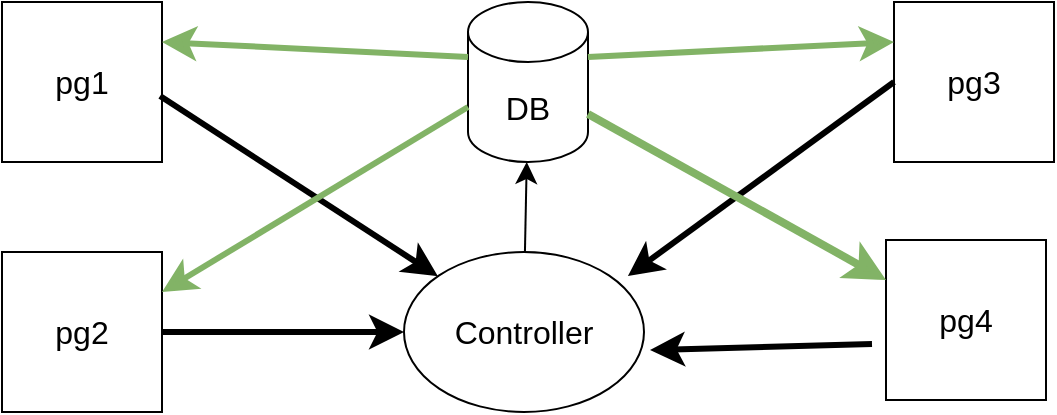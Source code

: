 <mxfile version="22.1.18" type="device" pages="2">
  <diagram name="MVC" id="6uV4CdO9TaGqWbdg8xYu">
    <mxGraphModel dx="6458" dy="820" grid="0" gridSize="10" guides="1" tooltips="1" connect="1" arrows="1" fold="1" page="0" pageScale="1" pageWidth="850" pageHeight="1100" math="0" shadow="0">
      <root>
        <mxCell id="0" />
        <mxCell id="1" parent="0" />
        <mxCell id="1peG2_772NP955prmbWt-12" value="" style="edgeStyle=none;curved=1;rounded=0;orthogonalLoop=1;jettySize=auto;html=1;fontSize=12;startSize=8;endSize=8;" parent="1" source="1peG2_772NP955prmbWt-2" target="1peG2_772NP955prmbWt-3" edge="1">
          <mxGeometry relative="1" as="geometry" />
        </mxCell>
        <mxCell id="1peG2_772NP955prmbWt-2" value="Controller" style="ellipse;whiteSpace=wrap;html=1;fontSize=16;" parent="1" vertex="1">
          <mxGeometry x="-4299" y="170" width="120" height="80" as="geometry" />
        </mxCell>
        <mxCell id="1peG2_772NP955prmbWt-3" value="DB" style="shape=cylinder3;whiteSpace=wrap;html=1;boundedLbl=1;backgroundOutline=1;size=15;fontSize=16;" parent="1" vertex="1">
          <mxGeometry x="-4267" y="45" width="60" height="80" as="geometry" />
        </mxCell>
        <mxCell id="1peG2_772NP955prmbWt-4" value="pg3" style="whiteSpace=wrap;html=1;aspect=fixed;fontSize=16;" parent="1" vertex="1">
          <mxGeometry x="-4054" y="45" width="80" height="80" as="geometry" />
        </mxCell>
        <mxCell id="1peG2_772NP955prmbWt-5" value="pg4" style="whiteSpace=wrap;html=1;aspect=fixed;fontSize=16;" parent="1" vertex="1">
          <mxGeometry x="-4058" y="164" width="80" height="80" as="geometry" />
        </mxCell>
        <mxCell id="1peG2_772NP955prmbWt-6" value="pg1" style="whiteSpace=wrap;html=1;aspect=fixed;fontSize=16;" parent="1" vertex="1">
          <mxGeometry x="-4500" y="45" width="80" height="80" as="geometry" />
        </mxCell>
        <mxCell id="1peG2_772NP955prmbWt-7" value="pg2" style="whiteSpace=wrap;html=1;aspect=fixed;fontSize=16;" parent="1" vertex="1">
          <mxGeometry x="-4500" y="170" width="80" height="80" as="geometry" />
        </mxCell>
        <mxCell id="1peG2_772NP955prmbWt-8" value="" style="endArrow=classic;html=1;rounded=0;fontSize=12;startSize=8;endSize=8;curved=1;exitX=0.988;exitY=0.588;exitDx=0;exitDy=0;exitPerimeter=0;strokeWidth=3;" parent="1" source="1peG2_772NP955prmbWt-6" target="1peG2_772NP955prmbWt-2" edge="1">
          <mxGeometry width="50" height="50" relative="1" as="geometry">
            <mxPoint x="-4400" y="92" as="sourcePoint" />
            <mxPoint x="-4350" y="42" as="targetPoint" />
          </mxGeometry>
        </mxCell>
        <mxCell id="1peG2_772NP955prmbWt-9" value="" style="endArrow=classic;html=1;rounded=0;fontSize=12;startSize=8;endSize=8;curved=1;exitX=1;exitY=0.5;exitDx=0;exitDy=0;entryX=0;entryY=0.5;entryDx=0;entryDy=0;strokeWidth=3;" parent="1" source="1peG2_772NP955prmbWt-7" target="1peG2_772NP955prmbWt-2" edge="1">
          <mxGeometry width="50" height="50" relative="1" as="geometry">
            <mxPoint x="-4408" y="211" as="sourcePoint" />
            <mxPoint x="-4269" y="301" as="targetPoint" />
          </mxGeometry>
        </mxCell>
        <mxCell id="1peG2_772NP955prmbWt-10" value="" style="endArrow=classic;html=1;rounded=0;fontSize=12;startSize=8;endSize=8;curved=1;exitX=0;exitY=0.5;exitDx=0;exitDy=0;entryX=0.933;entryY=0.15;entryDx=0;entryDy=0;entryPerimeter=0;strokeWidth=3;" parent="1" source="1peG2_772NP955prmbWt-4" target="1peG2_772NP955prmbWt-2" edge="1">
          <mxGeometry width="50" height="50" relative="1" as="geometry">
            <mxPoint x="-3907" y="383" as="sourcePoint" />
            <mxPoint x="-4075" y="404" as="targetPoint" />
          </mxGeometry>
        </mxCell>
        <mxCell id="1peG2_772NP955prmbWt-11" value="" style="endArrow=classic;html=1;rounded=0;fontSize=12;startSize=8;endSize=8;curved=1;entryX=1.025;entryY=0.613;entryDx=0;entryDy=0;entryPerimeter=0;strokeWidth=3;" parent="1" target="1peG2_772NP955prmbWt-2" edge="1">
          <mxGeometry width="50" height="50" relative="1" as="geometry">
            <mxPoint x="-4065" y="216" as="sourcePoint" />
            <mxPoint x="-4116" y="224" as="targetPoint" />
          </mxGeometry>
        </mxCell>
        <mxCell id="1peG2_772NP955prmbWt-14" value="" style="endArrow=classic;html=1;rounded=0;fontSize=12;startSize=8;endSize=8;curved=1;entryX=1;entryY=0.25;entryDx=0;entryDy=0;exitX=0;exitY=0;exitDx=0;exitDy=27.5;exitPerimeter=0;fillColor=#d5e8d4;strokeColor=#82b366;strokeWidth=3;" parent="1" source="1peG2_772NP955prmbWt-3" target="1peG2_772NP955prmbWt-6" edge="1">
          <mxGeometry width="50" height="50" relative="1" as="geometry">
            <mxPoint x="-3907" y="383" as="sourcePoint" />
            <mxPoint x="-3857" y="333" as="targetPoint" />
          </mxGeometry>
        </mxCell>
        <mxCell id="1peG2_772NP955prmbWt-15" value="" style="endArrow=classic;html=1;rounded=0;fontSize=12;startSize=8;endSize=8;curved=1;entryX=1;entryY=0.25;entryDx=0;entryDy=0;exitX=0;exitY=0;exitDx=0;exitDy=52.5;exitPerimeter=0;fillColor=#d5e8d4;strokeColor=#82b366;strokeWidth=3;" parent="1" source="1peG2_772NP955prmbWt-3" target="1peG2_772NP955prmbWt-7" edge="1">
          <mxGeometry width="50" height="50" relative="1" as="geometry">
            <mxPoint x="-4257" y="83" as="sourcePoint" />
            <mxPoint x="-4410" y="75" as="targetPoint" />
          </mxGeometry>
        </mxCell>
        <mxCell id="1peG2_772NP955prmbWt-16" value="" style="endArrow=classic;html=1;rounded=0;fontSize=12;startSize=8;endSize=8;curved=1;exitX=1;exitY=0;exitDx=0;exitDy=27.5;exitPerimeter=0;entryX=0;entryY=0.25;entryDx=0;entryDy=0;fillColor=#d5e8d4;strokeColor=#82b366;strokeWidth=3;" parent="1" source="1peG2_772NP955prmbWt-3" target="1peG2_772NP955prmbWt-4" edge="1">
          <mxGeometry width="50" height="50" relative="1" as="geometry">
            <mxPoint x="-3907" y="383" as="sourcePoint" />
            <mxPoint x="-3857" y="333" as="targetPoint" />
          </mxGeometry>
        </mxCell>
        <mxCell id="1peG2_772NP955prmbWt-17" value="" style="endArrow=classic;html=1;rounded=0;fontSize=12;startSize=8;endSize=8;curved=1;exitX=1;exitY=0;exitDx=0;exitDy=27.5;exitPerimeter=0;entryX=0;entryY=0.25;entryDx=0;entryDy=0;fillColor=#d5e8d4;strokeColor=#82b366;strokeWidth=4;" parent="1" target="1peG2_772NP955prmbWt-5" edge="1">
          <mxGeometry width="50" height="50" relative="1" as="geometry">
            <mxPoint x="-4207" y="101" as="sourcePoint" />
            <mxPoint x="-4054" y="93" as="targetPoint" />
          </mxGeometry>
        </mxCell>
      </root>
    </mxGraphModel>
  </diagram>
  <diagram id="FG5MMLfxdfUiBJVSxwLW" name="FOLDERS STRUCTURE">
    <mxGraphModel dx="5058" dy="820" grid="1" gridSize="10" guides="1" tooltips="1" connect="1" arrows="1" fold="1" page="1" pageScale="1" pageWidth="850" pageHeight="1100" math="0" shadow="0">
      <root>
        <mxCell id="0" />
        <mxCell id="1" parent="0" />
        <mxCell id="luyhuvE_ywFcKUfKgkOA-1" value="clone repo" style="whiteSpace=wrap;html=1;aspect=fixed;fontSize=16;" parent="1" vertex="1">
          <mxGeometry x="-3302" y="10" width="80" height="80" as="geometry" />
        </mxCell>
        <mxCell id="luyhuvE_ywFcKUfKgkOA-2" value="config folder" style="whiteSpace=wrap;html=1;aspect=fixed;fontSize=16;" parent="1" vertex="1">
          <mxGeometry x="-3302" y="250" width="80" height="80" as="geometry" />
        </mxCell>
        <mxCell id="luyhuvE_ywFcKUfKgkOA-3" value="db folder" style="whiteSpace=wrap;html=1;aspect=fixed;fontSize=16;" parent="1" vertex="1">
          <mxGeometry x="-3302" y="622" width="80" height="80" as="geometry" />
        </mxCell>
        <mxCell id="luyhuvE_ywFcKUfKgkOA-4" value="public" style="whiteSpace=wrap;html=1;aspect=fixed;fontSize=16;" parent="1" vertex="1">
          <mxGeometry x="-3302" y="1130" width="80" height="80" as="geometry" />
        </mxCell>
        <mxCell id="luyhuvE_ywFcKUfKgkOA-5" value="connection.js" style="rounded=0;whiteSpace=wrap;html=1;fontSize=16;" parent="1" vertex="1">
          <mxGeometry x="-3161" y="263.5" width="114" height="53" as="geometry" />
        </mxCell>
        <mxCell id="luyhuvE_ywFcKUfKgkOA-6" value="schema.sql" style="rounded=0;whiteSpace=wrap;html=1;fontSize=16;" parent="1" vertex="1">
          <mxGeometry x="-3170" y="638" width="120" height="60" as="geometry" />
        </mxCell>
        <mxCell id="luyhuvE_ywFcKUfKgkOA-7" value="" style="edgeStyle=none;curved=1;rounded=0;orthogonalLoop=1;jettySize=auto;html=1;fontSize=12;startSize=8;endSize=8;" parent="1" source="luyhuvE_ywFcKUfKgkOA-8" target="luyhuvE_ywFcKUfKgkOA-4" edge="1">
          <mxGeometry relative="1" as="geometry" />
        </mxCell>
        <mxCell id="luyhuvE_ywFcKUfKgkOA-8" value="models" style="whiteSpace=wrap;html=1;aspect=fixed;fontSize=16;" parent="1" vertex="1">
          <mxGeometry x="-3302" y="997" width="80" height="80" as="geometry" />
        </mxCell>
        <mxCell id="luyhuvE_ywFcKUfKgkOA-9" value="index.js,table1.js, table2.js, table3.js..." style="rounded=1;whiteSpace=wrap;html=1;fontSize=16;" parent="1" vertex="1">
          <mxGeometry x="-3181" y="1013" width="344" height="60" as="geometry" />
        </mxCell>
        <mxCell id="luyhuvE_ywFcKUfKgkOA-10" value="controllers" style="whiteSpace=wrap;html=1;aspect=fixed;fontSize=16;" parent="1" vertex="1">
          <mxGeometry x="-3302" y="381" width="80" height="80" as="geometry" />
        </mxCell>
        <mxCell id="luyhuvE_ywFcKUfKgkOA-11" value="index.js&lt;br&gt;homeroutes.js" style="rounded=1;whiteSpace=wrap;html=1;fontSize=16;" parent="1" vertex="1">
          <mxGeometry x="-3095" y="391" width="120" height="60" as="geometry" />
        </mxCell>
        <mxCell id="luyhuvE_ywFcKUfKgkOA-12" value="api" style="whiteSpace=wrap;html=1;aspect=fixed;fontSize=16;" parent="1" vertex="1">
          <mxGeometry x="-3091" y="476" width="80" height="80" as="geometry" />
        </mxCell>
        <mxCell id="luyhuvE_ywFcKUfKgkOA-13" value="index.js&lt;br&gt;userroutes.js" style="rounded=1;whiteSpace=wrap;html=1;fontSize=16;" parent="1" vertex="1">
          <mxGeometry x="-2931" y="486" width="120" height="60" as="geometry" />
        </mxCell>
        <mxCell id="luyhuvE_ywFcKUfKgkOA-14" value="js" style="whiteSpace=wrap;html=1;aspect=fixed;fontSize=16;" parent="1" vertex="1">
          <mxGeometry x="-3082" y="1255" width="80" height="80" as="geometry" />
        </mxCell>
        <mxCell id="luyhuvE_ywFcKUfKgkOA-15" value="css" style="whiteSpace=wrap;html=1;aspect=fixed;fontSize=16;" parent="1" vertex="1">
          <mxGeometry x="-3077" y="1137" width="80" height="80" as="geometry" />
        </mxCell>
        <mxCell id="luyhuvE_ywFcKUfKgkOA-16" value="images" style="whiteSpace=wrap;html=1;aspect=fixed;fontSize=16;" parent="1" vertex="1">
          <mxGeometry x="-3082" y="1366" width="80" height="80" as="geometry" />
        </mxCell>
        <mxCell id="luyhuvE_ywFcKUfKgkOA-17" value="style.css" style="rounded=0;whiteSpace=wrap;html=1;fontSize=16;" parent="1" vertex="1">
          <mxGeometry x="-2877" y="1157" width="120" height="60" as="geometry" />
        </mxCell>
        <mxCell id="luyhuvE_ywFcKUfKgkOA-18" value="login, logout, etc" style="rounded=0;whiteSpace=wrap;html=1;fontSize=16;" parent="1" vertex="1">
          <mxGeometry x="-2907.5" y="1727" width="247" height="60" as="geometry" />
        </mxCell>
        <mxCell id="luyhuvE_ywFcKUfKgkOA-19" value="bunch of images" style="rounded=0;whiteSpace=wrap;html=1;fontSize=16;" parent="1" vertex="1">
          <mxGeometry x="-2925" y="1379" width="250" height="60" as="geometry" />
        </mxCell>
        <mxCell id="luyhuvE_ywFcKUfKgkOA-20" value="routes" style="whiteSpace=wrap;html=1;aspect=fixed;fontSize=16;" parent="1" vertex="1">
          <mxGeometry x="-3302" y="1485" width="80" height="80" as="geometry" />
        </mxCell>
        <mxCell id="luyhuvE_ywFcKUfKgkOA-21" value="api" style="whiteSpace=wrap;html=1;aspect=fixed;fontSize=16;" parent="1" vertex="1">
          <mxGeometry x="-3061" y="1485" width="80" height="80" as="geometry" />
        </mxCell>
        <mxCell id="luyhuvE_ywFcKUfKgkOA-22" value="authenti&lt;br&gt;cation" style="whiteSpace=wrap;html=1;aspect=fixed;fontSize=16;" parent="1" vertex="1">
          <mxGeometry x="-3061" y="1618" width="80" height="80" as="geometry" />
        </mxCell>
        <mxCell id="luyhuvE_ywFcKUfKgkOA-23" value="index.js" style="rounded=0;whiteSpace=wrap;html=1;fontSize=16;" parent="1" vertex="1">
          <mxGeometry x="-3061" y="1729" width="108" height="60" as="geometry" />
        </mxCell>
        <mxCell id="luyhuvE_ywFcKUfKgkOA-24" value="index, roue1, route2" style="rounded=0;whiteSpace=wrap;html=1;fontSize=16;" parent="1" vertex="1">
          <mxGeometry x="-2910.5" y="1491" width="250" height="60" as="geometry" />
        </mxCell>
        <mxCell id="luyhuvE_ywFcKUfKgkOA-25" value="index, a1,a2" style="rounded=0;whiteSpace=wrap;html=1;fontSize=16;" parent="1" vertex="1">
          <mxGeometry x="-2904" y="1631" width="250" height="60" as="geometry" />
        </mxCell>
        <mxCell id="luyhuvE_ywFcKUfKgkOA-26" value="utils" style="whiteSpace=wrap;html=1;aspect=fixed;fontSize=16;" parent="1" vertex="1">
          <mxGeometry x="-3302" y="1848" width="80" height="80" as="geometry" />
        </mxCell>
        <mxCell id="luyhuvE_ywFcKUfKgkOA-27" value="authentication, helpers, etc" style="rounded=0;whiteSpace=wrap;html=1;fontSize=16;" parent="1" vertex="1">
          <mxGeometry x="-3167" y="1858" width="250" height="60" as="geometry" />
        </mxCell>
        <mxCell id="luyhuvE_ywFcKUfKgkOA-28" value="views" style="whiteSpace=wrap;html=1;aspect=fixed;fontSize=16;" parent="1" vertex="1">
          <mxGeometry x="-3302" y="1974" width="80" height="80" as="geometry" />
        </mxCell>
        <mxCell id="luyhuvE_ywFcKUfKgkOA-29" value="layout" style="whiteSpace=wrap;html=1;aspect=fixed;fontSize=16;" parent="1" vertex="1">
          <mxGeometry x="-3057" y="1974" width="80" height="80" as="geometry" />
        </mxCell>
        <mxCell id="luyhuvE_ywFcKUfKgkOA-30" value="partials" style="whiteSpace=wrap;html=1;aspect=fixed;fontSize=16;" parent="1" vertex="1">
          <mxGeometry x="-3055" y="2087" width="80" height="80" as="geometry" />
        </mxCell>
        <mxCell id="luyhuvE_ywFcKUfKgkOA-31" value="handlebars" style="rounded=0;whiteSpace=wrap;html=1;fontSize=16;" parent="1" vertex="1">
          <mxGeometry x="-3057" y="2210" width="250" height="60" as="geometry" />
        </mxCell>
        <mxCell id="luyhuvE_ywFcKUfKgkOA-32" value="gitignore" style="rounded=1;whiteSpace=wrap;html=1;fontSize=16;" parent="1" vertex="1">
          <mxGeometry x="-3314" y="2312" width="120" height="60" as="geometry" />
        </mxCell>
        <mxCell id="luyhuvE_ywFcKUfKgkOA-33" value="dotenvi" style="rounded=1;whiteSpace=wrap;html=1;fontSize=16;" parent="1" vertex="1">
          <mxGeometry x="-3314" y="2428" width="120" height="60" as="geometry" />
        </mxCell>
        <mxCell id="luyhuvE_ywFcKUfKgkOA-34" value="license" style="rounded=1;whiteSpace=wrap;html=1;fontSize=16;" parent="1" vertex="1">
          <mxGeometry x="-3314" y="2542" width="120" height="60" as="geometry" />
        </mxCell>
        <mxCell id="luyhuvE_ywFcKUfKgkOA-35" value="package-lock" style="rounded=1;whiteSpace=wrap;html=1;fontSize=16;" parent="1" vertex="1">
          <mxGeometry x="-3314" y="2655" width="120" height="60" as="geometry" />
        </mxCell>
        <mxCell id="luyhuvE_ywFcKUfKgkOA-36" value="package.json" style="rounded=1;whiteSpace=wrap;html=1;fontSize=16;" parent="1" vertex="1">
          <mxGeometry x="-3314" y="2775" width="120" height="60" as="geometry" />
        </mxCell>
        <mxCell id="luyhuvE_ywFcKUfKgkOA-37" value="readme" style="rounded=1;whiteSpace=wrap;html=1;fontSize=16;" parent="1" vertex="1">
          <mxGeometry x="-3314" y="2892" width="120" height="60" as="geometry" />
        </mxCell>
        <mxCell id="luyhuvE_ywFcKUfKgkOA-38" value="npm install, bcrypt, dotenv, express, express handlebars,mysql2, sequelize, nodemon, express-session, &lt;br&gt;connect-session" style="rounded=0;whiteSpace=wrap;html=1;fontSize=16;" parent="1" vertex="1">
          <mxGeometry x="-3159" y="136" width="767" height="60" as="geometry" />
        </mxCell>
        <mxCell id="luyhuvE_ywFcKUfKgkOA-41" value="" style="endArrow=classic;html=1;rounded=0;fontSize=12;startSize=8;endSize=8;curved=1;entryX=0.5;entryY=0;entryDx=0;entryDy=0;exitX=0.5;exitY=1;exitDx=0;exitDy=0;" parent="1" source="luyhuvE_ywFcKUfKgkOA-2" target="luyhuvE_ywFcKUfKgkOA-10" edge="1">
          <mxGeometry width="50" height="50" relative="1" as="geometry">
            <mxPoint x="-3267" y="351" as="sourcePoint" />
            <mxPoint x="-3217" y="301" as="targetPoint" />
          </mxGeometry>
        </mxCell>
        <mxCell id="luyhuvE_ywFcKUfKgkOA-42" value="" style="endArrow=classic;html=1;rounded=0;fontSize=12;startSize=8;endSize=8;curved=1;entryX=0.5;entryY=0;entryDx=0;entryDy=0;exitX=0.5;exitY=1;exitDx=0;exitDy=0;" parent="1" source="luyhuvE_ywFcKUfKgkOA-10" target="luyhuvE_ywFcKUfKgkOA-3" edge="1">
          <mxGeometry width="50" height="50" relative="1" as="geometry">
            <mxPoint x="-3267" y="493" as="sourcePoint" />
            <mxPoint x="-3267" y="544" as="targetPoint" />
          </mxGeometry>
        </mxCell>
        <mxCell id="luyhuvE_ywFcKUfKgkOA-43" value="" style="endArrow=classic;html=1;rounded=0;fontSize=12;startSize=8;endSize=8;curved=1;exitX=0.5;exitY=1;exitDx=0;exitDy=0;entryX=0.5;entryY=0;entryDx=0;entryDy=0;" parent="1" source="luyhuvE_ywFcKUfKgkOA-8" target="luyhuvE_ywFcKUfKgkOA-4" edge="1">
          <mxGeometry width="50" height="50" relative="1" as="geometry">
            <mxPoint x="-3262" y="1082" as="sourcePoint" />
            <mxPoint x="-3262.5" y="1137" as="targetPoint" />
          </mxGeometry>
        </mxCell>
        <mxCell id="luyhuvE_ywFcKUfKgkOA-44" value="" style="endArrow=classic;html=1;rounded=0;fontSize=12;startSize=8;endSize=8;curved=1;exitX=0.5;exitY=1;exitDx=0;exitDy=0;entryX=0.5;entryY=0;entryDx=0;entryDy=0;" parent="1" source="luyhuvE_ywFcKUfKgkOA-4" target="luyhuvE_ywFcKUfKgkOA-20" edge="1">
          <mxGeometry width="50" height="50" relative="1" as="geometry">
            <mxPoint x="-3242" y="953" as="sourcePoint" />
            <mxPoint x="-3242" y="1017" as="targetPoint" />
          </mxGeometry>
        </mxCell>
        <mxCell id="luyhuvE_ywFcKUfKgkOA-45" value="" style="endArrow=classic;html=1;rounded=0;fontSize=12;startSize=8;endSize=8;curved=1;exitX=0.5;exitY=1;exitDx=0;exitDy=0;entryX=0.5;entryY=0;entryDx=0;entryDy=0;" parent="1" source="luyhuvE_ywFcKUfKgkOA-20" target="luyhuvE_ywFcKUfKgkOA-26" edge="1">
          <mxGeometry width="50" height="50" relative="1" as="geometry">
            <mxPoint x="-3268" y="1573" as="sourcePoint" />
            <mxPoint x="-3268" y="1848" as="targetPoint" />
          </mxGeometry>
        </mxCell>
        <mxCell id="luyhuvE_ywFcKUfKgkOA-46" value="" style="endArrow=classic;html=1;rounded=0;fontSize=12;startSize=8;endSize=8;curved=1;exitX=0.5;exitY=1;exitDx=0;exitDy=0;entryX=0.5;entryY=0;entryDx=0;entryDy=0;" parent="1" source="luyhuvE_ywFcKUfKgkOA-26" target="luyhuvE_ywFcKUfKgkOA-28" edge="1">
          <mxGeometry width="50" height="50" relative="1" as="geometry">
            <mxPoint x="-3254" y="1947" as="sourcePoint" />
            <mxPoint x="-3204" y="1897" as="targetPoint" />
          </mxGeometry>
        </mxCell>
        <mxCell id="luyhuvE_ywFcKUfKgkOA-47" value="" style="endArrow=classic;html=1;rounded=0;fontSize=12;startSize=8;endSize=8;curved=1;entryX=0.45;entryY=0.033;entryDx=0;entryDy=0;exitX=0.5;exitY=1;exitDx=0;exitDy=0;entryPerimeter=0;" parent="1" source="luyhuvE_ywFcKUfKgkOA-28" target="luyhuvE_ywFcKUfKgkOA-32" edge="1">
          <mxGeometry width="50" height="50" relative="1" as="geometry">
            <mxPoint x="-3262" y="2090" as="sourcePoint" />
            <mxPoint x="-3262.5" y="2136" as="targetPoint" />
          </mxGeometry>
        </mxCell>
        <mxCell id="luyhuvE_ywFcKUfKgkOA-48" value="" style="endArrow=classic;html=1;rounded=0;fontSize=12;startSize=8;endSize=8;curved=1;entryX=0.5;entryY=0;entryDx=0;entryDy=0;exitX=0.5;exitY=1;exitDx=0;exitDy=0;" parent="1" source="luyhuvE_ywFcKUfKgkOA-32" target="luyhuvE_ywFcKUfKgkOA-33" edge="1">
          <mxGeometry width="50" height="50" relative="1" as="geometry">
            <mxPoint x="-3257" y="2399" as="sourcePoint" />
            <mxPoint x="-3254.5" y="2424" as="targetPoint" />
          </mxGeometry>
        </mxCell>
        <mxCell id="luyhuvE_ywFcKUfKgkOA-49" value="" style="endArrow=classic;html=1;rounded=0;fontSize=12;startSize=8;endSize=8;curved=1;entryX=0.5;entryY=0;entryDx=0;entryDy=0;exitX=0.5;exitY=1;exitDx=0;exitDy=0;" parent="1" source="luyhuvE_ywFcKUfKgkOA-33" target="luyhuvE_ywFcKUfKgkOA-34" edge="1">
          <mxGeometry width="50" height="50" relative="1" as="geometry">
            <mxPoint x="-3254.5" y="2498" as="sourcePoint" />
            <mxPoint x="-3254.5" y="2548" as="targetPoint" />
          </mxGeometry>
        </mxCell>
        <mxCell id="luyhuvE_ywFcKUfKgkOA-50" value="" style="endArrow=classic;html=1;rounded=0;fontSize=12;startSize=8;endSize=8;curved=1;exitX=0.5;exitY=1;exitDx=0;exitDy=0;" parent="1" source="luyhuvE_ywFcKUfKgkOA-34" target="luyhuvE_ywFcKUfKgkOA-35" edge="1">
          <mxGeometry width="50" height="50" relative="1" as="geometry">
            <mxPoint x="-3246.5" y="2645" as="sourcePoint" />
            <mxPoint x="-3246.5" y="2691" as="targetPoint" />
          </mxGeometry>
        </mxCell>
        <mxCell id="luyhuvE_ywFcKUfKgkOA-51" value="" style="endArrow=classic;html=1;rounded=0;fontSize=12;startSize=8;endSize=8;curved=1;exitX=0.5;exitY=1;exitDx=0;exitDy=0;entryX=0.5;entryY=0;entryDx=0;entryDy=0;" parent="1" source="luyhuvE_ywFcKUfKgkOA-35" target="luyhuvE_ywFcKUfKgkOA-36" edge="1">
          <mxGeometry width="50" height="50" relative="1" as="geometry">
            <mxPoint x="-3243" y="2911" as="sourcePoint" />
            <mxPoint x="-3243" y="2957" as="targetPoint" />
          </mxGeometry>
        </mxCell>
        <mxCell id="luyhuvE_ywFcKUfKgkOA-52" value="" style="endArrow=classic;html=1;rounded=0;fontSize=12;startSize=8;endSize=8;curved=1;exitX=0.5;exitY=1;exitDx=0;exitDy=0;" parent="1" source="luyhuvE_ywFcKUfKgkOA-36" target="luyhuvE_ywFcKUfKgkOA-37" edge="1">
          <mxGeometry width="50" height="50" relative="1" as="geometry">
            <mxPoint x="-3241.5" y="3017" as="sourcePoint" />
            <mxPoint x="-3241.5" y="3063" as="targetPoint" />
          </mxGeometry>
        </mxCell>
        <mxCell id="luyhuvE_ywFcKUfKgkOA-53" value="" style="endArrow=classic;html=1;rounded=0;fontSize=12;startSize=8;endSize=8;curved=1;exitX=0.5;exitY=1;exitDx=0;exitDy=0;entryX=0.5;entryY=0;entryDx=0;entryDy=0;" parent="1" source="luyhuvE_ywFcKUfKgkOA-37" target="luyhuvE_ywFcKUfKgkOA-54" edge="1">
          <mxGeometry width="50" height="50" relative="1" as="geometry">
            <mxPoint x="-3254" y="3019" as="sourcePoint" />
            <mxPoint x="-3246.5" y="3161" as="targetPoint" />
          </mxGeometry>
        </mxCell>
        <mxCell id="luyhuvE_ywFcKUfKgkOA-54" value="server.js" style="rounded=1;whiteSpace=wrap;html=1;fontSize=16;" parent="1" vertex="1">
          <mxGeometry x="-3314" y="3012" width="120" height="60" as="geometry" />
        </mxCell>
        <mxCell id="luyhuvE_ywFcKUfKgkOA-55" value="" style="endArrow=classic;html=1;rounded=0;fontSize=12;startSize=8;endSize=8;curved=1;exitX=1;exitY=0.588;exitDx=0;exitDy=0;exitPerimeter=0;entryX=0;entryY=0.5;entryDx=0;entryDy=0;" parent="1" source="luyhuvE_ywFcKUfKgkOA-4" target="luyhuvE_ywFcKUfKgkOA-15" edge="1">
          <mxGeometry width="50" height="50" relative="1" as="geometry">
            <mxPoint x="-3214" y="1183" as="sourcePoint" />
            <mxPoint x="-3164" y="1133" as="targetPoint" />
          </mxGeometry>
        </mxCell>
        <mxCell id="luyhuvE_ywFcKUfKgkOA-56" value="" style="endArrow=classic;html=1;rounded=0;fontSize=12;startSize=8;endSize=8;curved=1;exitX=1;exitY=0.5;exitDx=0;exitDy=0;entryX=0;entryY=0.5;entryDx=0;entryDy=0;" parent="1" source="luyhuvE_ywFcKUfKgkOA-20" target="luyhuvE_ywFcKUfKgkOA-21" edge="1">
          <mxGeometry width="50" height="50" relative="1" as="geometry">
            <mxPoint x="-2997" y="1373" as="sourcePoint" />
            <mxPoint x="-2947" y="1323" as="targetPoint" />
          </mxGeometry>
        </mxCell>
        <mxCell id="luyhuvE_ywFcKUfKgkOA-57" value="" style="endArrow=classic;html=1;rounded=0;fontSize=12;startSize=8;endSize=8;curved=1;exitX=1;exitY=0.5;exitDx=0;exitDy=0;entryX=0;entryY=0.5;entryDx=0;entryDy=0;" parent="1" source="luyhuvE_ywFcKUfKgkOA-26" target="luyhuvE_ywFcKUfKgkOA-27" edge="1">
          <mxGeometry width="50" height="50" relative="1" as="geometry">
            <mxPoint x="-2997" y="1773" as="sourcePoint" />
            <mxPoint x="-2947" y="1723" as="targetPoint" />
          </mxGeometry>
        </mxCell>
        <mxCell id="luyhuvE_ywFcKUfKgkOA-58" value="" style="endArrow=classic;html=1;rounded=0;fontSize=12;startSize=8;endSize=8;curved=1;exitX=1;exitY=0.5;exitDx=0;exitDy=0;" parent="1" source="luyhuvE_ywFcKUfKgkOA-28" target="luyhuvE_ywFcKUfKgkOA-29" edge="1">
          <mxGeometry width="50" height="50" relative="1" as="geometry">
            <mxPoint x="-2997" y="1773" as="sourcePoint" />
            <mxPoint x="-2947" y="1723" as="targetPoint" />
          </mxGeometry>
        </mxCell>
        <mxCell id="luyhuvE_ywFcKUfKgkOA-59" value="" style="endArrow=classic;html=1;rounded=0;fontSize=12;startSize=8;endSize=8;curved=1;exitX=1;exitY=0.588;exitDx=0;exitDy=0;exitPerimeter=0;entryX=0;entryY=0.5;entryDx=0;entryDy=0;" parent="1" source="luyhuvE_ywFcKUfKgkOA-8" target="luyhuvE_ywFcKUfKgkOA-9" edge="1">
          <mxGeometry width="50" height="50" relative="1" as="geometry">
            <mxPoint x="-2997" y="1173" as="sourcePoint" />
            <mxPoint x="-2947" y="1123" as="targetPoint" />
          </mxGeometry>
        </mxCell>
        <mxCell id="luyhuvE_ywFcKUfKgkOA-60" value="" style="endArrow=classic;html=1;rounded=0;fontSize=12;startSize=8;endSize=8;curved=1;exitX=0.988;exitY=0.588;exitDx=0;exitDy=0;exitPerimeter=0;entryX=0;entryY=0.5;entryDx=0;entryDy=0;" parent="1" source="luyhuvE_ywFcKUfKgkOA-3" target="luyhuvE_ywFcKUfKgkOA-6" edge="1">
          <mxGeometry width="50" height="50" relative="1" as="geometry">
            <mxPoint x="-3192" y="742" as="sourcePoint" />
            <mxPoint x="-3142" y="692" as="targetPoint" />
          </mxGeometry>
        </mxCell>
        <mxCell id="luyhuvE_ywFcKUfKgkOA-61" value="" style="endArrow=classic;html=1;rounded=0;fontSize=12;startSize=8;endSize=8;curved=1;exitX=1;exitY=0.5;exitDx=0;exitDy=0;entryX=0;entryY=0.5;entryDx=0;entryDy=0;" parent="1" source="luyhuvE_ywFcKUfKgkOA-10" target="luyhuvE_ywFcKUfKgkOA-11" edge="1">
          <mxGeometry width="50" height="50" relative="1" as="geometry">
            <mxPoint x="-3212" y="421" as="sourcePoint" />
            <mxPoint x="-3162" y="371" as="targetPoint" />
          </mxGeometry>
        </mxCell>
        <mxCell id="luyhuvE_ywFcKUfKgkOA-62" value="" style="endArrow=classic;html=1;rounded=0;fontSize=12;startSize=8;endSize=8;curved=1;exitX=1;exitY=0.5;exitDx=0;exitDy=0;entryX=0;entryY=0.5;entryDx=0;entryDy=0;" parent="1" source="luyhuvE_ywFcKUfKgkOA-2" target="luyhuvE_ywFcKUfKgkOA-5" edge="1">
          <mxGeometry width="50" height="50" relative="1" as="geometry">
            <mxPoint x="-3211" y="300" as="sourcePoint" />
            <mxPoint x="-3161" y="250" as="targetPoint" />
          </mxGeometry>
        </mxCell>
        <mxCell id="luyhuvE_ywFcKUfKgkOA-63" value="" style="endArrow=classic;html=1;rounded=0;fontSize=12;startSize=8;endSize=8;curved=1;exitX=1;exitY=0.5;exitDx=0;exitDy=0;" parent="1" source="luyhuvE_ywFcKUfKgkOA-64" target="luyhuvE_ywFcKUfKgkOA-38" edge="1">
          <mxGeometry width="50" height="50" relative="1" as="geometry">
            <mxPoint x="-3222" y="163" as="sourcePoint" />
            <mxPoint x="-3164" y="119" as="targetPoint" />
          </mxGeometry>
        </mxCell>
        <mxCell id="luyhuvE_ywFcKUfKgkOA-64" value="install&lt;br&gt;libraries" style="ellipse;whiteSpace=wrap;html=1;aspect=fixed;fontSize=16;" parent="1" vertex="1">
          <mxGeometry x="-3302" y="124" width="80" height="80" as="geometry" />
        </mxCell>
        <mxCell id="luyhuvE_ywFcKUfKgkOA-65" value="" style="endArrow=classic;html=1;rounded=0;fontSize=12;startSize=8;endSize=8;curved=1;exitX=0.5;exitY=1;exitDx=0;exitDy=0;entryX=0.5;entryY=0;entryDx=0;entryDy=0;" parent="1" source="luyhuvE_ywFcKUfKgkOA-1" target="luyhuvE_ywFcKUfKgkOA-64" edge="1">
          <mxGeometry width="50" height="50" relative="1" as="geometry">
            <mxPoint x="-3196" y="85" as="sourcePoint" />
            <mxPoint x="-3146" y="35" as="targetPoint" />
          </mxGeometry>
        </mxCell>
        <mxCell id="luyhuvE_ywFcKUfKgkOA-66" value="" style="endArrow=classic;html=1;rounded=0;fontSize=12;startSize=8;endSize=8;curved=1;exitX=0.5;exitY=1;exitDx=0;exitDy=0;entryX=0.5;entryY=0;entryDx=0;entryDy=0;" parent="1" source="luyhuvE_ywFcKUfKgkOA-64" target="luyhuvE_ywFcKUfKgkOA-2" edge="1">
          <mxGeometry width="50" height="50" relative="1" as="geometry">
            <mxPoint x="-3195" y="235" as="sourcePoint" />
            <mxPoint x="-3145" y="185" as="targetPoint" />
          </mxGeometry>
        </mxCell>
        <mxCell id="luyhuvE_ywFcKUfKgkOA-67" value="seeds" style="whiteSpace=wrap;html=1;aspect=fixed;" parent="1" vertex="1">
          <mxGeometry x="-3302" y="791" width="80" height="80" as="geometry" />
        </mxCell>
        <mxCell id="luyhuvE_ywFcKUfKgkOA-68" value="index.js" style="rounded=0;whiteSpace=wrap;html=1;fontSize=16;" parent="1" vertex="1">
          <mxGeometry x="-2880" y="1263" width="120" height="60" as="geometry" />
        </mxCell>
        <mxCell id="luyhuvE_ywFcKUfKgkOA-69" value="index.js,table1.js, table2.js, table3.js..." style="rounded=1;whiteSpace=wrap;html=1;fontSize=16;" parent="1" vertex="1">
          <mxGeometry x="-3167" y="801" width="344" height="60" as="geometry" />
        </mxCell>
        <mxCell id="luyhuvE_ywFcKUfKgkOA-70" value="" style="endArrow=classic;html=1;rounded=0;fontSize=12;startSize=8;endSize=8;curved=1;exitX=1;exitY=0.5;exitDx=0;exitDy=0;entryX=0;entryY=0.5;entryDx=0;entryDy=0;" parent="1" source="luyhuvE_ywFcKUfKgkOA-67" target="luyhuvE_ywFcKUfKgkOA-69" edge="1">
          <mxGeometry width="50" height="50" relative="1" as="geometry">
            <mxPoint x="-3212" y="1054" as="sourcePoint" />
            <mxPoint x="-3171" y="1053" as="targetPoint" />
          </mxGeometry>
        </mxCell>
        <mxCell id="luyhuvE_ywFcKUfKgkOA-71" value="" style="endArrow=classic;html=1;rounded=0;exitX=0.5;exitY=1;exitDx=0;exitDy=0;entryX=0.5;entryY=0;entryDx=0;entryDy=0;" parent="1" source="luyhuvE_ywFcKUfKgkOA-3" target="luyhuvE_ywFcKUfKgkOA-67" edge="1">
          <mxGeometry width="50" height="50" relative="1" as="geometry">
            <mxPoint x="-3212" y="749" as="sourcePoint" />
            <mxPoint x="-3162" y="699" as="targetPoint" />
          </mxGeometry>
        </mxCell>
        <mxCell id="luyhuvE_ywFcKUfKgkOA-72" value="" style="endArrow=classic;html=1;rounded=0;exitX=0.5;exitY=1;exitDx=0;exitDy=0;entryX=0.5;entryY=0;entryDx=0;entryDy=0;" parent="1" source="luyhuvE_ywFcKUfKgkOA-67" target="luyhuvE_ywFcKUfKgkOA-8" edge="1">
          <mxGeometry width="50" height="50" relative="1" as="geometry">
            <mxPoint x="-3218" y="939" as="sourcePoint" />
            <mxPoint x="-3168" y="889" as="targetPoint" />
          </mxGeometry>
        </mxCell>
        <mxCell id="luyhuvE_ywFcKUfKgkOA-73" value="" style="endArrow=classic;html=1;rounded=0;" parent="1" target="luyhuvE_ywFcKUfKgkOA-17" edge="1">
          <mxGeometry width="50" height="50" relative="1" as="geometry">
            <mxPoint x="-2998" y="1189" as="sourcePoint" />
            <mxPoint x="-2948" y="1139" as="targetPoint" />
          </mxGeometry>
        </mxCell>
        <mxCell id="luyhuvE_ywFcKUfKgkOA-74" value="" style="endArrow=classic;html=1;rounded=0;exitX=1;exitY=0.5;exitDx=0;exitDy=0;entryX=0;entryY=0.5;entryDx=0;entryDy=0;" parent="1" source="luyhuvE_ywFcKUfKgkOA-14" target="luyhuvE_ywFcKUfKgkOA-68" edge="1">
          <mxGeometry width="50" height="50" relative="1" as="geometry">
            <mxPoint x="-2979" y="1300" as="sourcePoint" />
            <mxPoint x="-2929" y="1250" as="targetPoint" />
          </mxGeometry>
        </mxCell>
        <mxCell id="luyhuvE_ywFcKUfKgkOA-75" value="" style="endArrow=classic;html=1;rounded=0;exitX=1;exitY=0.5;exitDx=0;exitDy=0;entryX=0;entryY=0.5;entryDx=0;entryDy=0;" parent="1" source="luyhuvE_ywFcKUfKgkOA-16" target="luyhuvE_ywFcKUfKgkOA-19" edge="1">
          <mxGeometry width="50" height="50" relative="1" as="geometry">
            <mxPoint x="-2999" y="1423" as="sourcePoint" />
            <mxPoint x="-2949" y="1373" as="targetPoint" />
          </mxGeometry>
        </mxCell>
        <mxCell id="luyhuvE_ywFcKUfKgkOA-76" value="" style="edgeStyle=elbowEdgeStyle;elbow=vertical;endArrow=classic;html=1;curved=0;rounded=0;endSize=8;startSize=8;exitX=0.75;exitY=1;exitDx=0;exitDy=0;" parent="1" source="luyhuvE_ywFcKUfKgkOA-4" edge="1">
          <mxGeometry width="50" height="50" relative="1" as="geometry">
            <mxPoint x="-2987" y="1440" as="sourcePoint" />
            <mxPoint x="-3185" y="1400" as="targetPoint" />
            <Array as="points">
              <mxPoint x="-3217" y="1280" />
            </Array>
          </mxGeometry>
        </mxCell>
        <mxCell id="luyhuvE_ywFcKUfKgkOA-77" value="" style="endArrow=classic;html=1;rounded=0;entryX=0.025;entryY=0.425;entryDx=0;entryDy=0;entryPerimeter=0;" parent="1" target="luyhuvE_ywFcKUfKgkOA-16" edge="1">
          <mxGeometry width="50" height="50" relative="1" as="geometry">
            <mxPoint x="-3186" y="1400" as="sourcePoint" />
            <mxPoint x="-3133" y="1367" as="targetPoint" />
          </mxGeometry>
        </mxCell>
        <mxCell id="luyhuvE_ywFcKUfKgkOA-78" value="" style="edgeStyle=elbowEdgeStyle;elbow=vertical;endArrow=classic;html=1;curved=0;rounded=0;endSize=8;startSize=8;exitX=1;exitY=0.5;exitDx=0;exitDy=0;" parent="1" source="luyhuvE_ywFcKUfKgkOA-4" edge="1">
          <mxGeometry width="50" height="50" relative="1" as="geometry">
            <mxPoint x="-2987" y="1440" as="sourcePoint" />
            <mxPoint x="-3153" y="1293" as="targetPoint" />
            <Array as="points">
              <mxPoint x="-3147" y="1198" />
            </Array>
          </mxGeometry>
        </mxCell>
        <mxCell id="luyhuvE_ywFcKUfKgkOA-79" value="" style="endArrow=classic;html=1;rounded=0;entryX=0;entryY=0.5;entryDx=0;entryDy=0;" parent="1" target="luyhuvE_ywFcKUfKgkOA-14" edge="1">
          <mxGeometry width="50" height="50" relative="1" as="geometry">
            <mxPoint x="-3152" y="1295" as="sourcePoint" />
            <mxPoint x="-3090" y="1244" as="targetPoint" />
          </mxGeometry>
        </mxCell>
        <mxCell id="luyhuvE_ywFcKUfKgkOA-80" value="" style="edgeStyle=elbowEdgeStyle;elbow=vertical;endArrow=classic;html=1;curved=0;rounded=0;endSize=8;startSize=8;exitX=1;exitY=0.5;exitDx=0;exitDy=0;" parent="1" source="luyhuvE_ywFcKUfKgkOA-20" target="luyhuvE_ywFcKUfKgkOA-23" edge="1">
          <mxGeometry width="50" height="50" relative="1" as="geometry">
            <mxPoint x="-2987" y="1740" as="sourcePoint" />
            <mxPoint x="-3062" y="1766" as="targetPoint" />
            <Array as="points">
              <mxPoint x="-3151" y="1764" />
            </Array>
          </mxGeometry>
        </mxCell>
        <mxCell id="luyhuvE_ywFcKUfKgkOA-81" value="" style="edgeStyle=elbowEdgeStyle;elbow=vertical;endArrow=classic;html=1;curved=0;rounded=0;endSize=8;startSize=8;" parent="1" edge="1">
          <mxGeometry width="50" height="50" relative="1" as="geometry">
            <mxPoint x="-3222" y="1545" as="sourcePoint" />
            <mxPoint x="-3144" y="1658" as="targetPoint" />
            <Array as="points">
              <mxPoint x="-3162" y="1545" />
            </Array>
          </mxGeometry>
        </mxCell>
        <mxCell id="luyhuvE_ywFcKUfKgkOA-82" value="" style="endArrow=classic;html=1;rounded=0;entryX=0;entryY=0.5;entryDx=0;entryDy=0;" parent="1" target="luyhuvE_ywFcKUfKgkOA-22" edge="1">
          <mxGeometry width="50" height="50" relative="1" as="geometry">
            <mxPoint x="-3147" y="1658" as="sourcePoint" />
            <mxPoint x="-3078" y="1643" as="targetPoint" />
          </mxGeometry>
        </mxCell>
        <mxCell id="luyhuvE_ywFcKUfKgkOA-83" value="" style="edgeStyle=elbowEdgeStyle;elbow=vertical;endArrow=classic;html=1;curved=0;rounded=0;endSize=8;startSize=8;exitX=1;exitY=0.75;exitDx=0;exitDy=0;" parent="1" source="luyhuvE_ywFcKUfKgkOA-10" edge="1">
          <mxGeometry width="50" height="50" relative="1" as="geometry">
            <mxPoint x="-3225" y="533" as="sourcePoint" />
            <mxPoint x="-3161" y="521" as="targetPoint" />
            <Array as="points">
              <mxPoint x="-3186" y="441" />
            </Array>
          </mxGeometry>
        </mxCell>
        <mxCell id="luyhuvE_ywFcKUfKgkOA-84" value="" style="endArrow=classic;html=1;rounded=0;entryX=0;entryY=0.5;entryDx=0;entryDy=0;" parent="1" target="luyhuvE_ywFcKUfKgkOA-12" edge="1">
          <mxGeometry width="50" height="50" relative="1" as="geometry">
            <mxPoint x="-3161" y="516" as="sourcePoint" />
            <mxPoint x="-3101" y="477" as="targetPoint" />
          </mxGeometry>
        </mxCell>
        <mxCell id="luyhuvE_ywFcKUfKgkOA-85" value="" style="endArrow=classic;html=1;rounded=0;exitX=1;exitY=0.5;exitDx=0;exitDy=0;entryX=0;entryY=0.5;entryDx=0;entryDy=0;" parent="1" source="luyhuvE_ywFcKUfKgkOA-12" target="luyhuvE_ywFcKUfKgkOA-13" edge="1">
          <mxGeometry width="50" height="50" relative="1" as="geometry">
            <mxPoint x="-2874" y="414" as="sourcePoint" />
            <mxPoint x="-2824" y="364" as="targetPoint" />
          </mxGeometry>
        </mxCell>
        <mxCell id="luyhuvE_ywFcKUfKgkOA-86" value="" style="edgeStyle=elbowEdgeStyle;elbow=vertical;endArrow=classic;html=1;curved=0;rounded=0;endSize=8;startSize=8;exitX=1;exitY=0.75;exitDx=0;exitDy=0;" parent="1" source="luyhuvE_ywFcKUfKgkOA-28" edge="1">
          <mxGeometry width="50" height="50" relative="1" as="geometry">
            <mxPoint x="-2987" y="2240" as="sourcePoint" />
            <mxPoint x="-3222" y="2240" as="targetPoint" />
          </mxGeometry>
        </mxCell>
        <mxCell id="luyhuvE_ywFcKUfKgkOA-87" value="" style="endArrow=classic;html=1;rounded=0;entryX=0;entryY=0.5;entryDx=0;entryDy=0;" parent="1" target="luyhuvE_ywFcKUfKgkOA-31" edge="1">
          <mxGeometry width="50" height="50" relative="1" as="geometry">
            <mxPoint x="-3221" y="2242" as="sourcePoint" />
            <mxPoint x="-3098" y="2198" as="targetPoint" />
          </mxGeometry>
        </mxCell>
        <mxCell id="luyhuvE_ywFcKUfKgkOA-88" value="" style="edgeStyle=elbowEdgeStyle;elbow=vertical;endArrow=classic;html=1;curved=0;rounded=0;endSize=8;startSize=8;exitX=1;exitY=0.75;exitDx=0;exitDy=0;" parent="1" source="luyhuvE_ywFcKUfKgkOA-28" edge="1">
          <mxGeometry width="50" height="50" relative="1" as="geometry">
            <mxPoint x="-2987" y="2240" as="sourcePoint" />
            <mxPoint x="-3136" y="2130" as="targetPoint" />
            <Array as="points">
              <mxPoint x="-3172" y="2034" />
            </Array>
          </mxGeometry>
        </mxCell>
        <mxCell id="luyhuvE_ywFcKUfKgkOA-89" value="" style="endArrow=classic;html=1;rounded=0;entryX=0;entryY=0.5;entryDx=0;entryDy=0;" parent="1" target="luyhuvE_ywFcKUfKgkOA-30" edge="1">
          <mxGeometry width="50" height="50" relative="1" as="geometry">
            <mxPoint x="-3139" y="2128" as="sourcePoint" />
            <mxPoint x="-2937" y="2190" as="targetPoint" />
          </mxGeometry>
        </mxCell>
        <mxCell id="yUIOZ0uNobZxIAcYIFw6-1" value="login" style="whiteSpace=wrap;html=1;aspect=fixed;" vertex="1" parent="1">
          <mxGeometry x="-2430" y="600" width="80" height="80" as="geometry" />
        </mxCell>
        <mxCell id="yUIOZ0uNobZxIAcYIFw6-3" value="main page" style="whiteSpace=wrap;html=1;aspect=fixed;" vertex="1" parent="1">
          <mxGeometry x="-2250" y="600" width="80" height="80" as="geometry" />
        </mxCell>
        <mxCell id="yUIOZ0uNobZxIAcYIFw6-4" value="library" style="whiteSpace=wrap;html=1;aspect=fixed;" vertex="1" parent="1">
          <mxGeometry x="-2050" y="451" width="80" height="80" as="geometry" />
        </mxCell>
        <mxCell id="yUIOZ0uNobZxIAcYIFw6-5" value="platforms" style="whiteSpace=wrap;html=1;aspect=fixed;" vertex="1" parent="1">
          <mxGeometry x="-2030" y="600" width="80" height="80" as="geometry" />
        </mxCell>
        <mxCell id="yUIOZ0uNobZxIAcYIFw6-6" value="gamers collection" style="whiteSpace=wrap;html=1;aspect=fixed;" vertex="1" parent="1">
          <mxGeometry x="-2010" y="750" width="80" height="80" as="geometry" />
        </mxCell>
        <mxCell id="yUIOZ0uNobZxIAcYIFw6-7" value="" style="endArrow=classic;html=1;rounded=0;" edge="1" parent="1">
          <mxGeometry width="50" height="50" relative="1" as="geometry">
            <mxPoint x="-2340" y="640" as="sourcePoint" />
            <mxPoint x="-2260" y="640" as="targetPoint" />
          </mxGeometry>
        </mxCell>
        <mxCell id="yUIOZ0uNobZxIAcYIFw6-8" value="" style="endArrow=classic;html=1;rounded=0;" edge="1" parent="1">
          <mxGeometry width="50" height="50" relative="1" as="geometry">
            <mxPoint x="-2140" y="581" as="sourcePoint" />
            <mxPoint x="-2090" y="531" as="targetPoint" />
          </mxGeometry>
        </mxCell>
        <mxCell id="yUIOZ0uNobZxIAcYIFw6-9" value="" style="endArrow=classic;html=1;rounded=0;" edge="1" parent="1">
          <mxGeometry width="50" height="50" relative="1" as="geometry">
            <mxPoint x="-2140" y="650" as="sourcePoint" />
            <mxPoint x="-2050" y="640" as="targetPoint" />
          </mxGeometry>
        </mxCell>
        <mxCell id="yUIOZ0uNobZxIAcYIFw6-10" value="" style="endArrow=classic;html=1;rounded=0;" edge="1" parent="1">
          <mxGeometry width="50" height="50" relative="1" as="geometry">
            <mxPoint x="-2160" y="702" as="sourcePoint" />
            <mxPoint x="-2030" y="790" as="targetPoint" />
          </mxGeometry>
        </mxCell>
        <mxCell id="yUIOZ0uNobZxIAcYIFw6-11" value="users" style="whiteSpace=wrap;html=1;aspect=fixed;" vertex="1" parent="1">
          <mxGeometry x="-2200" y="820" width="80" height="80" as="geometry" />
        </mxCell>
      </root>
    </mxGraphModel>
  </diagram>
</mxfile>
